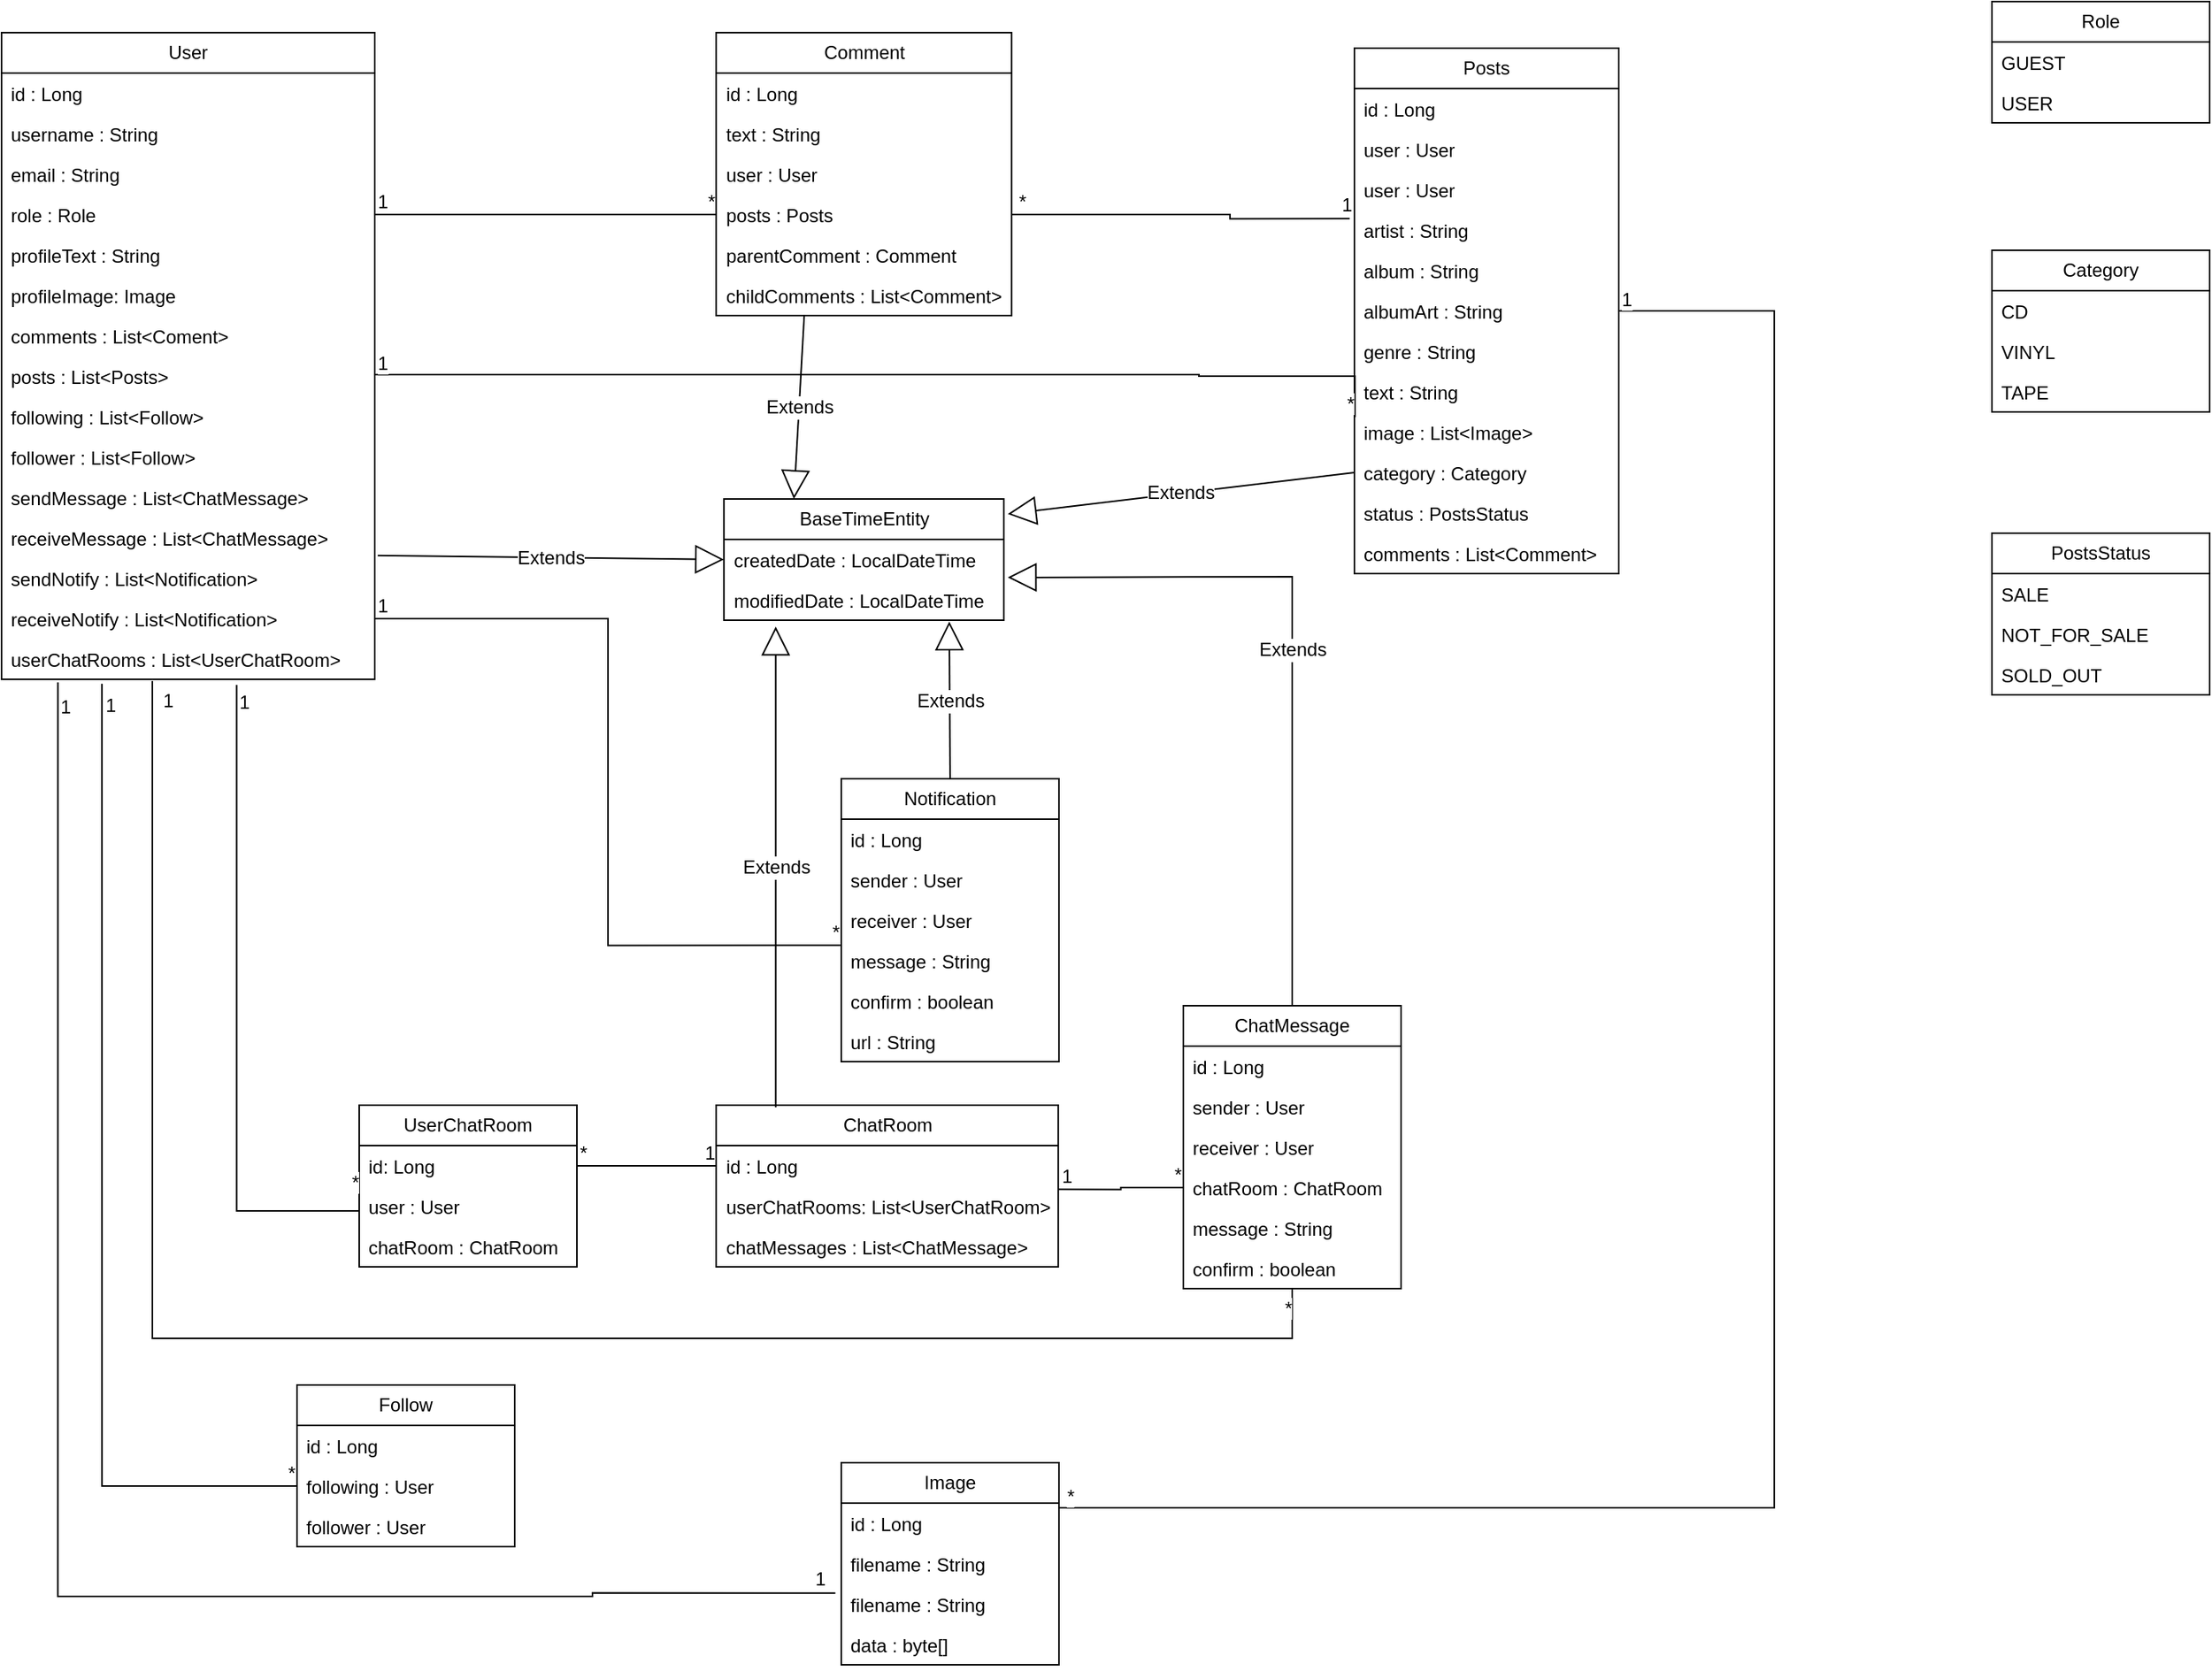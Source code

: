 <mxfile version="21.6.8" type="device">
  <diagram id="C5RBs43oDa-KdzZeNtuy" name="Page-1">
    <mxGraphModel dx="1028" dy="962" grid="1" gridSize="10" guides="1" tooltips="1" connect="1" arrows="1" fold="1" page="1" pageScale="1" pageWidth="1654" pageHeight="1169" math="0" shadow="0">
      <root>
        <mxCell id="WIyWlLk6GJQsqaUBKTNV-0" />
        <mxCell id="WIyWlLk6GJQsqaUBKTNV-1" parent="WIyWlLk6GJQsqaUBKTNV-0" />
        <mxCell id="6p2Yerpg0JRQV6hs91Fs-0" value="User" style="swimlane;fontStyle=0;childLayout=stackLayout;horizontal=1;startSize=26;fillColor=none;horizontalStack=0;resizeParent=1;resizeParentMax=0;resizeLast=0;collapsible=1;marginBottom=0;whiteSpace=wrap;html=1;" parent="WIyWlLk6GJQsqaUBKTNV-1" vertex="1">
          <mxGeometry x="40" y="80" width="240" height="416" as="geometry" />
        </mxCell>
        <mxCell id="3k2PyrwAhf3HKfeTnDA5-0" value="id : Long" style="text;strokeColor=none;fillColor=none;align=left;verticalAlign=top;spacingLeft=4;spacingRight=4;overflow=hidden;rotatable=0;points=[[0,0.5],[1,0.5]];portConstraint=eastwest;whiteSpace=wrap;html=1;" parent="6p2Yerpg0JRQV6hs91Fs-0" vertex="1">
          <mxGeometry y="26" width="240" height="26" as="geometry" />
        </mxCell>
        <mxCell id="6p2Yerpg0JRQV6hs91Fs-1" value="username : String" style="text;strokeColor=none;fillColor=none;align=left;verticalAlign=top;spacingLeft=4;spacingRight=4;overflow=hidden;rotatable=0;points=[[0,0.5],[1,0.5]];portConstraint=eastwest;whiteSpace=wrap;html=1;" parent="6p2Yerpg0JRQV6hs91Fs-0" vertex="1">
          <mxGeometry y="52" width="240" height="26" as="geometry" />
        </mxCell>
        <mxCell id="6p2Yerpg0JRQV6hs91Fs-2" value="email&amp;nbsp;: String" style="text;strokeColor=none;fillColor=none;align=left;verticalAlign=top;spacingLeft=4;spacingRight=4;overflow=hidden;rotatable=0;points=[[0,0.5],[1,0.5]];portConstraint=eastwest;whiteSpace=wrap;html=1;" parent="6p2Yerpg0JRQV6hs91Fs-0" vertex="1">
          <mxGeometry y="78" width="240" height="26" as="geometry" />
        </mxCell>
        <mxCell id="6p2Yerpg0JRQV6hs91Fs-4" value="role : Role" style="text;strokeColor=none;fillColor=none;align=left;verticalAlign=top;spacingLeft=4;spacingRight=4;overflow=hidden;rotatable=0;points=[[0,0.5],[1,0.5]];portConstraint=eastwest;whiteSpace=wrap;html=1;" parent="6p2Yerpg0JRQV6hs91Fs-0" vertex="1">
          <mxGeometry y="104" width="240" height="26" as="geometry" />
        </mxCell>
        <mxCell id="s0O549kqh6dgZax2egx6-13" value="profileText : String" style="text;strokeColor=none;fillColor=none;align=left;verticalAlign=top;spacingLeft=4;spacingRight=4;overflow=hidden;rotatable=0;points=[[0,0.5],[1,0.5]];portConstraint=eastwest;whiteSpace=wrap;html=1;" parent="6p2Yerpg0JRQV6hs91Fs-0" vertex="1">
          <mxGeometry y="130" width="240" height="26" as="geometry" />
        </mxCell>
        <mxCell id="s0O549kqh6dgZax2egx6-14" value="profileImage: Image" style="text;strokeColor=none;fillColor=none;align=left;verticalAlign=top;spacingLeft=4;spacingRight=4;overflow=hidden;rotatable=0;points=[[0,0.5],[1,0.5]];portConstraint=eastwest;whiteSpace=wrap;html=1;" parent="6p2Yerpg0JRQV6hs91Fs-0" vertex="1">
          <mxGeometry y="156" width="240" height="26" as="geometry" />
        </mxCell>
        <mxCell id="U2Uf_lLt7XEdubm4YGRr-0" value="comments : List&amp;lt;Coment&amp;gt;" style="text;strokeColor=none;fillColor=none;align=left;verticalAlign=top;spacingLeft=4;spacingRight=4;overflow=hidden;rotatable=0;points=[[0,0.5],[1,0.5]];portConstraint=eastwest;whiteSpace=wrap;html=1;" parent="6p2Yerpg0JRQV6hs91Fs-0" vertex="1">
          <mxGeometry y="182" width="240" height="26" as="geometry" />
        </mxCell>
        <mxCell id="s0O549kqh6dgZax2egx6-15" value="posts : List&amp;lt;Posts&amp;gt;" style="text;strokeColor=none;fillColor=none;align=left;verticalAlign=top;spacingLeft=4;spacingRight=4;overflow=hidden;rotatable=0;points=[[0,0.5],[1,0.5]];portConstraint=eastwest;whiteSpace=wrap;html=1;" parent="6p2Yerpg0JRQV6hs91Fs-0" vertex="1">
          <mxGeometry y="208" width="240" height="26" as="geometry" />
        </mxCell>
        <mxCell id="U2Uf_lLt7XEdubm4YGRr-1" value="following : List&amp;lt;Follow&amp;gt;" style="text;strokeColor=none;fillColor=none;align=left;verticalAlign=top;spacingLeft=4;spacingRight=4;overflow=hidden;rotatable=0;points=[[0,0.5],[1,0.5]];portConstraint=eastwest;whiteSpace=wrap;html=1;" parent="6p2Yerpg0JRQV6hs91Fs-0" vertex="1">
          <mxGeometry y="234" width="240" height="26" as="geometry" />
        </mxCell>
        <mxCell id="U2Uf_lLt7XEdubm4YGRr-2" value="follower : List&amp;lt;Follow&amp;gt;" style="text;strokeColor=none;fillColor=none;align=left;verticalAlign=top;spacingLeft=4;spacingRight=4;overflow=hidden;rotatable=0;points=[[0,0.5],[1,0.5]];portConstraint=eastwest;whiteSpace=wrap;html=1;" parent="6p2Yerpg0JRQV6hs91Fs-0" vertex="1">
          <mxGeometry y="260" width="240" height="26" as="geometry" />
        </mxCell>
        <mxCell id="s0O549kqh6dgZax2egx6-16" value="sendMessage : List&amp;lt;ChatMessage&amp;gt;" style="text;strokeColor=none;fillColor=none;align=left;verticalAlign=top;spacingLeft=4;spacingRight=4;overflow=hidden;rotatable=0;points=[[0,0.5],[1,0.5]];portConstraint=eastwest;whiteSpace=wrap;html=1;" parent="6p2Yerpg0JRQV6hs91Fs-0" vertex="1">
          <mxGeometry y="286" width="240" height="26" as="geometry" />
        </mxCell>
        <mxCell id="s0O549kqh6dgZax2egx6-18" value="receiveMessage : List&amp;lt;ChatMessage&amp;gt;" style="text;strokeColor=none;fillColor=none;align=left;verticalAlign=top;spacingLeft=4;spacingRight=4;overflow=hidden;rotatable=0;points=[[0,0.5],[1,0.5]];portConstraint=eastwest;whiteSpace=wrap;html=1;" parent="6p2Yerpg0JRQV6hs91Fs-0" vertex="1">
          <mxGeometry y="312" width="240" height="26" as="geometry" />
        </mxCell>
        <mxCell id="s0O549kqh6dgZax2egx6-19" value="sendNotify : List&amp;lt;Notification&amp;gt;" style="text;strokeColor=none;fillColor=none;align=left;verticalAlign=top;spacingLeft=4;spacingRight=4;overflow=hidden;rotatable=0;points=[[0,0.5],[1,0.5]];portConstraint=eastwest;whiteSpace=wrap;html=1;" parent="6p2Yerpg0JRQV6hs91Fs-0" vertex="1">
          <mxGeometry y="338" width="240" height="26" as="geometry" />
        </mxCell>
        <mxCell id="s0O549kqh6dgZax2egx6-20" value="receiveNotify : List&amp;lt;Notification&amp;gt;" style="text;strokeColor=none;fillColor=none;align=left;verticalAlign=top;spacingLeft=4;spacingRight=4;overflow=hidden;rotatable=0;points=[[0,0.5],[1,0.5]];portConstraint=eastwest;whiteSpace=wrap;html=1;" parent="6p2Yerpg0JRQV6hs91Fs-0" vertex="1">
          <mxGeometry y="364" width="240" height="26" as="geometry" />
        </mxCell>
        <mxCell id="3k2PyrwAhf3HKfeTnDA5-9" value="userChatRooms : List&amp;lt;UserChatRoom&amp;gt;" style="text;strokeColor=none;fillColor=none;align=left;verticalAlign=top;spacingLeft=4;spacingRight=4;overflow=hidden;rotatable=0;points=[[0,0.5],[1,0.5]];portConstraint=eastwest;whiteSpace=wrap;html=1;" parent="6p2Yerpg0JRQV6hs91Fs-0" vertex="1">
          <mxGeometry y="390" width="240" height="26" as="geometry" />
        </mxCell>
        <mxCell id="3k2PyrwAhf3HKfeTnDA5-1" value="Category" style="swimlane;fontStyle=0;childLayout=stackLayout;horizontal=1;startSize=26;fillColor=none;horizontalStack=0;resizeParent=1;resizeParentMax=0;resizeLast=0;collapsible=1;marginBottom=0;whiteSpace=wrap;html=1;" parent="WIyWlLk6GJQsqaUBKTNV-1" vertex="1">
          <mxGeometry x="1320" y="220" width="140" height="104" as="geometry" />
        </mxCell>
        <mxCell id="3k2PyrwAhf3HKfeTnDA5-2" value="CD" style="text;strokeColor=none;fillColor=none;align=left;verticalAlign=top;spacingLeft=4;spacingRight=4;overflow=hidden;rotatable=0;points=[[0,0.5],[1,0.5]];portConstraint=eastwest;whiteSpace=wrap;html=1;" parent="3k2PyrwAhf3HKfeTnDA5-1" vertex="1">
          <mxGeometry y="26" width="140" height="26" as="geometry" />
        </mxCell>
        <mxCell id="3k2PyrwAhf3HKfeTnDA5-10" value="VINYL" style="text;strokeColor=none;fillColor=none;align=left;verticalAlign=top;spacingLeft=4;spacingRight=4;overflow=hidden;rotatable=0;points=[[0,0.5],[1,0.5]];portConstraint=eastwest;whiteSpace=wrap;html=1;" parent="3k2PyrwAhf3HKfeTnDA5-1" vertex="1">
          <mxGeometry y="52" width="140" height="26" as="geometry" />
        </mxCell>
        <mxCell id="3k2PyrwAhf3HKfeTnDA5-3" value="TAPE" style="text;strokeColor=none;fillColor=none;align=left;verticalAlign=top;spacingLeft=4;spacingRight=4;overflow=hidden;rotatable=0;points=[[0,0.5],[1,0.5]];portConstraint=eastwest;whiteSpace=wrap;html=1;" parent="3k2PyrwAhf3HKfeTnDA5-1" vertex="1">
          <mxGeometry y="78" width="140" height="26" as="geometry" />
        </mxCell>
        <mxCell id="3k2PyrwAhf3HKfeTnDA5-5" value="Posts" style="swimlane;fontStyle=0;childLayout=stackLayout;horizontal=1;startSize=26;fillColor=none;horizontalStack=0;resizeParent=1;resizeParentMax=0;resizeLast=0;collapsible=1;marginBottom=0;whiteSpace=wrap;html=1;" parent="WIyWlLk6GJQsqaUBKTNV-1" vertex="1">
          <mxGeometry x="910" y="90" width="170" height="338" as="geometry" />
        </mxCell>
        <mxCell id="3k2PyrwAhf3HKfeTnDA5-6" value="id : Long" style="text;strokeColor=none;fillColor=none;align=left;verticalAlign=top;spacingLeft=4;spacingRight=4;overflow=hidden;rotatable=0;points=[[0,0.5],[1,0.5]];portConstraint=eastwest;whiteSpace=wrap;html=1;" parent="3k2PyrwAhf3HKfeTnDA5-5" vertex="1">
          <mxGeometry y="26" width="170" height="26" as="geometry" />
        </mxCell>
        <mxCell id="nMYKwPmI7Mnj4uuwd-Jn-74" value="user : User" style="text;strokeColor=none;fillColor=none;align=left;verticalAlign=top;spacingLeft=4;spacingRight=4;overflow=hidden;rotatable=0;points=[[0,0.5],[1,0.5]];portConstraint=eastwest;whiteSpace=wrap;html=1;" vertex="1" parent="3k2PyrwAhf3HKfeTnDA5-5">
          <mxGeometry y="52" width="170" height="26" as="geometry" />
        </mxCell>
        <mxCell id="U2Uf_lLt7XEdubm4YGRr-7" value="user : User" style="text;strokeColor=none;fillColor=none;align=left;verticalAlign=top;spacingLeft=4;spacingRight=4;overflow=hidden;rotatable=0;points=[[0,0.5],[1,0.5]];portConstraint=eastwest;whiteSpace=wrap;html=1;" parent="3k2PyrwAhf3HKfeTnDA5-5" vertex="1">
          <mxGeometry y="78" width="170" height="26" as="geometry" />
        </mxCell>
        <mxCell id="s0O549kqh6dgZax2egx6-25" value="artist : String" style="text;strokeColor=none;fillColor=none;align=left;verticalAlign=top;spacingLeft=4;spacingRight=4;overflow=hidden;rotatable=0;points=[[0,0.5],[1,0.5]];portConstraint=eastwest;whiteSpace=wrap;html=1;" parent="3k2PyrwAhf3HKfeTnDA5-5" vertex="1">
          <mxGeometry y="104" width="170" height="26" as="geometry" />
        </mxCell>
        <mxCell id="s0O549kqh6dgZax2egx6-26" value="album : String" style="text;strokeColor=none;fillColor=none;align=left;verticalAlign=top;spacingLeft=4;spacingRight=4;overflow=hidden;rotatable=0;points=[[0,0.5],[1,0.5]];portConstraint=eastwest;whiteSpace=wrap;html=1;" parent="3k2PyrwAhf3HKfeTnDA5-5" vertex="1">
          <mxGeometry y="130" width="170" height="26" as="geometry" />
        </mxCell>
        <mxCell id="s0O549kqh6dgZax2egx6-27" value="albumArt : String" style="text;strokeColor=none;fillColor=none;align=left;verticalAlign=top;spacingLeft=4;spacingRight=4;overflow=hidden;rotatable=0;points=[[0,0.5],[1,0.5]];portConstraint=eastwest;whiteSpace=wrap;html=1;" parent="3k2PyrwAhf3HKfeTnDA5-5" vertex="1">
          <mxGeometry y="156" width="170" height="26" as="geometry" />
        </mxCell>
        <mxCell id="s0O549kqh6dgZax2egx6-28" value="genre : String" style="text;strokeColor=none;fillColor=none;align=left;verticalAlign=top;spacingLeft=4;spacingRight=4;overflow=hidden;rotatable=0;points=[[0,0.5],[1,0.5]];portConstraint=eastwest;whiteSpace=wrap;html=1;" parent="3k2PyrwAhf3HKfeTnDA5-5" vertex="1">
          <mxGeometry y="182" width="170" height="26" as="geometry" />
        </mxCell>
        <mxCell id="U2Uf_lLt7XEdubm4YGRr-5" value="text : String" style="text;strokeColor=none;fillColor=none;align=left;verticalAlign=top;spacingLeft=4;spacingRight=4;overflow=hidden;rotatable=0;points=[[0,0.5],[1,0.5]];portConstraint=eastwest;whiteSpace=wrap;html=1;" parent="3k2PyrwAhf3HKfeTnDA5-5" vertex="1">
          <mxGeometry y="208" width="170" height="26" as="geometry" />
        </mxCell>
        <mxCell id="U2Uf_lLt7XEdubm4YGRr-6" value="image : List&amp;lt;Image&amp;gt;" style="text;strokeColor=none;fillColor=none;align=left;verticalAlign=top;spacingLeft=4;spacingRight=4;overflow=hidden;rotatable=0;points=[[0,0.5],[1,0.5]];portConstraint=eastwest;whiteSpace=wrap;html=1;" parent="3k2PyrwAhf3HKfeTnDA5-5" vertex="1">
          <mxGeometry y="234" width="170" height="26" as="geometry" />
        </mxCell>
        <mxCell id="U2Uf_lLt7XEdubm4YGRr-8" value="category : Category" style="text;strokeColor=none;fillColor=none;align=left;verticalAlign=top;spacingLeft=4;spacingRight=4;overflow=hidden;rotatable=0;points=[[0,0.5],[1,0.5]];portConstraint=eastwest;whiteSpace=wrap;html=1;" parent="3k2PyrwAhf3HKfeTnDA5-5" vertex="1">
          <mxGeometry y="260" width="170" height="26" as="geometry" />
        </mxCell>
        <mxCell id="s0O549kqh6dgZax2egx6-29" value="status : PostsStatus" style="text;strokeColor=none;fillColor=none;align=left;verticalAlign=top;spacingLeft=4;spacingRight=4;overflow=hidden;rotatable=0;points=[[0,0.5],[1,0.5]];portConstraint=eastwest;whiteSpace=wrap;html=1;" parent="3k2PyrwAhf3HKfeTnDA5-5" vertex="1">
          <mxGeometry y="286" width="170" height="26" as="geometry" />
        </mxCell>
        <mxCell id="U2Uf_lLt7XEdubm4YGRr-9" value="comments : List&amp;lt;Comment&amp;gt;" style="text;strokeColor=none;fillColor=none;align=left;verticalAlign=top;spacingLeft=4;spacingRight=4;overflow=hidden;rotatable=0;points=[[0,0.5],[1,0.5]];portConstraint=eastwest;whiteSpace=wrap;html=1;" parent="3k2PyrwAhf3HKfeTnDA5-5" vertex="1">
          <mxGeometry y="312" width="170" height="26" as="geometry" />
        </mxCell>
        <mxCell id="U2Uf_lLt7XEdubm4YGRr-10" value="Comment" style="swimlane;fontStyle=0;childLayout=stackLayout;horizontal=1;startSize=26;fillColor=none;horizontalStack=0;resizeParent=1;resizeParentMax=0;resizeLast=0;collapsible=1;marginBottom=0;whiteSpace=wrap;html=1;" parent="WIyWlLk6GJQsqaUBKTNV-1" vertex="1">
          <mxGeometry x="499.56" y="80" width="190" height="182" as="geometry" />
        </mxCell>
        <mxCell id="U2Uf_lLt7XEdubm4YGRr-11" value="id : Long" style="text;strokeColor=none;fillColor=none;align=left;verticalAlign=top;spacingLeft=4;spacingRight=4;overflow=hidden;rotatable=0;points=[[0,0.5],[1,0.5]];portConstraint=eastwest;whiteSpace=wrap;html=1;" parent="U2Uf_lLt7XEdubm4YGRr-10" vertex="1">
          <mxGeometry y="26" width="190" height="26" as="geometry" />
        </mxCell>
        <mxCell id="U2Uf_lLt7XEdubm4YGRr-12" value="text : String" style="text;strokeColor=none;fillColor=none;align=left;verticalAlign=top;spacingLeft=4;spacingRight=4;overflow=hidden;rotatable=0;points=[[0,0.5],[1,0.5]];portConstraint=eastwest;whiteSpace=wrap;html=1;" parent="U2Uf_lLt7XEdubm4YGRr-10" vertex="1">
          <mxGeometry y="52" width="190" height="26" as="geometry" />
        </mxCell>
        <mxCell id="U2Uf_lLt7XEdubm4YGRr-13" value="user : User" style="text;strokeColor=none;fillColor=none;align=left;verticalAlign=top;spacingLeft=4;spacingRight=4;overflow=hidden;rotatable=0;points=[[0,0.5],[1,0.5]];portConstraint=eastwest;whiteSpace=wrap;html=1;" parent="U2Uf_lLt7XEdubm4YGRr-10" vertex="1">
          <mxGeometry y="78" width="190" height="26" as="geometry" />
        </mxCell>
        <mxCell id="U2Uf_lLt7XEdubm4YGRr-14" value="posts : Posts" style="text;strokeColor=none;fillColor=none;align=left;verticalAlign=top;spacingLeft=4;spacingRight=4;overflow=hidden;rotatable=0;points=[[0,0.5],[1,0.5]];portConstraint=eastwest;whiteSpace=wrap;html=1;" parent="U2Uf_lLt7XEdubm4YGRr-10" vertex="1">
          <mxGeometry y="104" width="190" height="26" as="geometry" />
        </mxCell>
        <mxCell id="s0O549kqh6dgZax2egx6-34" value="parentComment : Comment" style="text;strokeColor=none;fillColor=none;align=left;verticalAlign=top;spacingLeft=4;spacingRight=4;overflow=hidden;rotatable=0;points=[[0,0.5],[1,0.5]];portConstraint=eastwest;whiteSpace=wrap;html=1;" parent="U2Uf_lLt7XEdubm4YGRr-10" vertex="1">
          <mxGeometry y="130" width="190" height="26" as="geometry" />
        </mxCell>
        <mxCell id="s0O549kqh6dgZax2egx6-35" value="childComments : List&amp;lt;Comment&amp;gt;" style="text;strokeColor=none;fillColor=none;align=left;verticalAlign=top;spacingLeft=4;spacingRight=4;overflow=hidden;rotatable=0;points=[[0,0.5],[1,0.5]];portConstraint=eastwest;whiteSpace=wrap;html=1;" parent="U2Uf_lLt7XEdubm4YGRr-10" vertex="1">
          <mxGeometry y="156" width="190" height="26" as="geometry" />
        </mxCell>
        <mxCell id="U2Uf_lLt7XEdubm4YGRr-15" value="Follow" style="swimlane;fontStyle=0;childLayout=stackLayout;horizontal=1;startSize=26;fillColor=none;horizontalStack=0;resizeParent=1;resizeParentMax=0;resizeLast=0;collapsible=1;marginBottom=0;whiteSpace=wrap;html=1;" parent="WIyWlLk6GJQsqaUBKTNV-1" vertex="1">
          <mxGeometry x="230" y="950" width="140" height="104" as="geometry" />
        </mxCell>
        <mxCell id="U2Uf_lLt7XEdubm4YGRr-16" value="id : Long" style="text;strokeColor=none;fillColor=none;align=left;verticalAlign=top;spacingLeft=4;spacingRight=4;overflow=hidden;rotatable=0;points=[[0,0.5],[1,0.5]];portConstraint=eastwest;whiteSpace=wrap;html=1;" parent="U2Uf_lLt7XEdubm4YGRr-15" vertex="1">
          <mxGeometry y="26" width="140" height="26" as="geometry" />
        </mxCell>
        <mxCell id="U2Uf_lLt7XEdubm4YGRr-17" value="following : User" style="text;strokeColor=none;fillColor=none;align=left;verticalAlign=top;spacingLeft=4;spacingRight=4;overflow=hidden;rotatable=0;points=[[0,0.5],[1,0.5]];portConstraint=eastwest;whiteSpace=wrap;html=1;" parent="U2Uf_lLt7XEdubm4YGRr-15" vertex="1">
          <mxGeometry y="52" width="140" height="26" as="geometry" />
        </mxCell>
        <mxCell id="U2Uf_lLt7XEdubm4YGRr-18" value="follower : User" style="text;strokeColor=none;fillColor=none;align=left;verticalAlign=top;spacingLeft=4;spacingRight=4;overflow=hidden;rotatable=0;points=[[0,0.5],[1,0.5]];portConstraint=eastwest;whiteSpace=wrap;html=1;" parent="U2Uf_lLt7XEdubm4YGRr-15" vertex="1">
          <mxGeometry y="78" width="140" height="26" as="geometry" />
        </mxCell>
        <mxCell id="U2Uf_lLt7XEdubm4YGRr-36" value="BaseTimeEntity" style="swimlane;fontStyle=0;childLayout=stackLayout;horizontal=1;startSize=26;fillColor=none;horizontalStack=0;resizeParent=1;resizeParentMax=0;resizeLast=0;collapsible=1;marginBottom=0;whiteSpace=wrap;html=1;" parent="WIyWlLk6GJQsqaUBKTNV-1" vertex="1">
          <mxGeometry x="504.56" y="380" width="180" height="78" as="geometry" />
        </mxCell>
        <mxCell id="U2Uf_lLt7XEdubm4YGRr-37" value="createdDate : LocalDateTime" style="text;strokeColor=none;fillColor=none;align=left;verticalAlign=top;spacingLeft=4;spacingRight=4;overflow=hidden;rotatable=0;points=[[0,0.5],[1,0.5]];portConstraint=eastwest;whiteSpace=wrap;html=1;" parent="U2Uf_lLt7XEdubm4YGRr-36" vertex="1">
          <mxGeometry y="26" width="180" height="26" as="geometry" />
        </mxCell>
        <mxCell id="U2Uf_lLt7XEdubm4YGRr-38" value="modifiedDate : LocalDateTime" style="text;strokeColor=none;fillColor=none;align=left;verticalAlign=top;spacingLeft=4;spacingRight=4;overflow=hidden;rotatable=0;points=[[0,0.5],[1,0.5]];portConstraint=eastwest;whiteSpace=wrap;html=1;" parent="U2Uf_lLt7XEdubm4YGRr-36" vertex="1">
          <mxGeometry y="52" width="180" height="26" as="geometry" />
        </mxCell>
        <mxCell id="s0O549kqh6dgZax2egx6-21" value="Role" style="swimlane;fontStyle=0;childLayout=stackLayout;horizontal=1;startSize=26;fillColor=none;horizontalStack=0;resizeParent=1;resizeParentMax=0;resizeLast=0;collapsible=1;marginBottom=0;whiteSpace=wrap;html=1;" parent="WIyWlLk6GJQsqaUBKTNV-1" vertex="1">
          <mxGeometry x="1320" y="60" width="140" height="78" as="geometry" />
        </mxCell>
        <mxCell id="s0O549kqh6dgZax2egx6-22" value="GUEST" style="text;strokeColor=none;fillColor=none;align=left;verticalAlign=top;spacingLeft=4;spacingRight=4;overflow=hidden;rotatable=0;points=[[0,0.5],[1,0.5]];portConstraint=eastwest;whiteSpace=wrap;html=1;" parent="s0O549kqh6dgZax2egx6-21" vertex="1">
          <mxGeometry y="26" width="140" height="26" as="geometry" />
        </mxCell>
        <mxCell id="s0O549kqh6dgZax2egx6-23" value="USER" style="text;strokeColor=none;fillColor=none;align=left;verticalAlign=top;spacingLeft=4;spacingRight=4;overflow=hidden;rotatable=0;points=[[0,0.5],[1,0.5]];portConstraint=eastwest;whiteSpace=wrap;html=1;" parent="s0O549kqh6dgZax2egx6-21" vertex="1">
          <mxGeometry y="52" width="140" height="26" as="geometry" />
        </mxCell>
        <mxCell id="s0O549kqh6dgZax2egx6-30" value="PostsStatus" style="swimlane;fontStyle=0;childLayout=stackLayout;horizontal=1;startSize=26;fillColor=none;horizontalStack=0;resizeParent=1;resizeParentMax=0;resizeLast=0;collapsible=1;marginBottom=0;whiteSpace=wrap;html=1;" parent="WIyWlLk6GJQsqaUBKTNV-1" vertex="1">
          <mxGeometry x="1320" y="402" width="140" height="104" as="geometry" />
        </mxCell>
        <mxCell id="s0O549kqh6dgZax2egx6-31" value="SALE" style="text;strokeColor=none;fillColor=none;align=left;verticalAlign=top;spacingLeft=4;spacingRight=4;overflow=hidden;rotatable=0;points=[[0,0.5],[1,0.5]];portConstraint=eastwest;whiteSpace=wrap;html=1;" parent="s0O549kqh6dgZax2egx6-30" vertex="1">
          <mxGeometry y="26" width="140" height="26" as="geometry" />
        </mxCell>
        <mxCell id="s0O549kqh6dgZax2egx6-32" value="NOT_FOR_SALE" style="text;strokeColor=none;fillColor=none;align=left;verticalAlign=top;spacingLeft=4;spacingRight=4;overflow=hidden;rotatable=0;points=[[0,0.5],[1,0.5]];portConstraint=eastwest;whiteSpace=wrap;html=1;" parent="s0O549kqh6dgZax2egx6-30" vertex="1">
          <mxGeometry y="52" width="140" height="26" as="geometry" />
        </mxCell>
        <mxCell id="s0O549kqh6dgZax2egx6-33" value="SOLD_OUT" style="text;strokeColor=none;fillColor=none;align=left;verticalAlign=top;spacingLeft=4;spacingRight=4;overflow=hidden;rotatable=0;points=[[0,0.5],[1,0.5]];portConstraint=eastwest;whiteSpace=wrap;html=1;" parent="s0O549kqh6dgZax2egx6-30" vertex="1">
          <mxGeometry y="78" width="140" height="26" as="geometry" />
        </mxCell>
        <mxCell id="nMYKwPmI7Mnj4uuwd-Jn-0" value="UserChatRoom" style="swimlane;fontStyle=0;childLayout=stackLayout;horizontal=1;startSize=26;fillColor=none;horizontalStack=0;resizeParent=1;resizeParentMax=0;resizeLast=0;collapsible=1;marginBottom=0;whiteSpace=wrap;html=1;fontFamily=Helvetica;fontSize=12;fontColor=default;" vertex="1" parent="WIyWlLk6GJQsqaUBKTNV-1">
          <mxGeometry x="270" y="770" width="140" height="104" as="geometry" />
        </mxCell>
        <mxCell id="nMYKwPmI7Mnj4uuwd-Jn-1" value="id: Long" style="text;strokeColor=none;fillColor=none;align=left;verticalAlign=top;spacingLeft=4;spacingRight=4;overflow=hidden;rotatable=0;points=[[0,0.5],[1,0.5]];portConstraint=eastwest;whiteSpace=wrap;html=1;fontSize=12;fontFamily=Helvetica;fontColor=default;" vertex="1" parent="nMYKwPmI7Mnj4uuwd-Jn-0">
          <mxGeometry y="26" width="140" height="26" as="geometry" />
        </mxCell>
        <mxCell id="nMYKwPmI7Mnj4uuwd-Jn-2" value="user : User" style="text;strokeColor=none;fillColor=none;align=left;verticalAlign=top;spacingLeft=4;spacingRight=4;overflow=hidden;rotatable=0;points=[[0,0.5],[1,0.5]];portConstraint=eastwest;whiteSpace=wrap;html=1;fontSize=12;fontFamily=Helvetica;fontColor=default;" vertex="1" parent="nMYKwPmI7Mnj4uuwd-Jn-0">
          <mxGeometry y="52" width="140" height="26" as="geometry" />
        </mxCell>
        <mxCell id="nMYKwPmI7Mnj4uuwd-Jn-3" value="chatRoom : ChatRoom" style="text;strokeColor=none;fillColor=none;align=left;verticalAlign=top;spacingLeft=4;spacingRight=4;overflow=hidden;rotatable=0;points=[[0,0.5],[1,0.5]];portConstraint=eastwest;whiteSpace=wrap;html=1;fontSize=12;fontFamily=Helvetica;fontColor=default;" vertex="1" parent="nMYKwPmI7Mnj4uuwd-Jn-0">
          <mxGeometry y="78" width="140" height="26" as="geometry" />
        </mxCell>
        <mxCell id="nMYKwPmI7Mnj4uuwd-Jn-4" value="ChatRoom" style="swimlane;fontStyle=0;childLayout=stackLayout;horizontal=1;startSize=26;fillColor=none;horizontalStack=0;resizeParent=1;resizeParentMax=0;resizeLast=0;collapsible=1;marginBottom=0;whiteSpace=wrap;html=1;fontFamily=Helvetica;fontSize=12;fontColor=default;" vertex="1" parent="WIyWlLk6GJQsqaUBKTNV-1">
          <mxGeometry x="499.56" y="770" width="220" height="104" as="geometry" />
        </mxCell>
        <mxCell id="nMYKwPmI7Mnj4uuwd-Jn-5" value="id : Long" style="text;strokeColor=none;fillColor=none;align=left;verticalAlign=top;spacingLeft=4;spacingRight=4;overflow=hidden;rotatable=0;points=[[0,0.5],[1,0.5]];portConstraint=eastwest;whiteSpace=wrap;html=1;fontSize=12;fontFamily=Helvetica;fontColor=default;" vertex="1" parent="nMYKwPmI7Mnj4uuwd-Jn-4">
          <mxGeometry y="26" width="220" height="26" as="geometry" />
        </mxCell>
        <mxCell id="nMYKwPmI7Mnj4uuwd-Jn-6" value="userChatRooms: List&amp;lt;UserChatRoom&amp;gt;" style="text;strokeColor=none;fillColor=none;align=left;verticalAlign=top;spacingLeft=4;spacingRight=4;overflow=hidden;rotatable=0;points=[[0,0.5],[1,0.5]];portConstraint=eastwest;whiteSpace=wrap;html=1;fontSize=12;fontFamily=Helvetica;fontColor=default;" vertex="1" parent="nMYKwPmI7Mnj4uuwd-Jn-4">
          <mxGeometry y="52" width="220" height="26" as="geometry" />
        </mxCell>
        <mxCell id="nMYKwPmI7Mnj4uuwd-Jn-7" value="chatMessages : List&amp;lt;ChatMessage&amp;gt;" style="text;strokeColor=none;fillColor=none;align=left;verticalAlign=top;spacingLeft=4;spacingRight=4;overflow=hidden;rotatable=0;points=[[0,0.5],[1,0.5]];portConstraint=eastwest;whiteSpace=wrap;html=1;fontSize=12;fontFamily=Helvetica;fontColor=default;" vertex="1" parent="nMYKwPmI7Mnj4uuwd-Jn-4">
          <mxGeometry y="78" width="220" height="26" as="geometry" />
        </mxCell>
        <mxCell id="nMYKwPmI7Mnj4uuwd-Jn-8" value="ChatMessage" style="swimlane;fontStyle=0;childLayout=stackLayout;horizontal=1;startSize=26;fillColor=none;horizontalStack=0;resizeParent=1;resizeParentMax=0;resizeLast=0;collapsible=1;marginBottom=0;whiteSpace=wrap;html=1;fontFamily=Helvetica;fontSize=12;fontColor=default;" vertex="1" parent="WIyWlLk6GJQsqaUBKTNV-1">
          <mxGeometry x="800" y="706" width="140" height="182" as="geometry" />
        </mxCell>
        <mxCell id="nMYKwPmI7Mnj4uuwd-Jn-9" value="id : Long" style="text;strokeColor=none;fillColor=none;align=left;verticalAlign=top;spacingLeft=4;spacingRight=4;overflow=hidden;rotatable=0;points=[[0,0.5],[1,0.5]];portConstraint=eastwest;whiteSpace=wrap;html=1;fontSize=12;fontFamily=Helvetica;fontColor=default;" vertex="1" parent="nMYKwPmI7Mnj4uuwd-Jn-8">
          <mxGeometry y="26" width="140" height="26" as="geometry" />
        </mxCell>
        <mxCell id="nMYKwPmI7Mnj4uuwd-Jn-10" value="sender : User" style="text;strokeColor=none;fillColor=none;align=left;verticalAlign=top;spacingLeft=4;spacingRight=4;overflow=hidden;rotatable=0;points=[[0,0.5],[1,0.5]];portConstraint=eastwest;whiteSpace=wrap;html=1;fontSize=12;fontFamily=Helvetica;fontColor=default;" vertex="1" parent="nMYKwPmI7Mnj4uuwd-Jn-8">
          <mxGeometry y="52" width="140" height="26" as="geometry" />
        </mxCell>
        <mxCell id="nMYKwPmI7Mnj4uuwd-Jn-11" value="receiver : User" style="text;strokeColor=none;fillColor=none;align=left;verticalAlign=top;spacingLeft=4;spacingRight=4;overflow=hidden;rotatable=0;points=[[0,0.5],[1,0.5]];portConstraint=eastwest;whiteSpace=wrap;html=1;fontSize=12;fontFamily=Helvetica;fontColor=default;" vertex="1" parent="nMYKwPmI7Mnj4uuwd-Jn-8">
          <mxGeometry y="78" width="140" height="26" as="geometry" />
        </mxCell>
        <mxCell id="nMYKwPmI7Mnj4uuwd-Jn-12" value="chatRoom : ChatRoom" style="text;strokeColor=none;fillColor=none;align=left;verticalAlign=top;spacingLeft=4;spacingRight=4;overflow=hidden;rotatable=0;points=[[0,0.5],[1,0.5]];portConstraint=eastwest;whiteSpace=wrap;html=1;fontSize=12;fontFamily=Helvetica;fontColor=default;" vertex="1" parent="nMYKwPmI7Mnj4uuwd-Jn-8">
          <mxGeometry y="104" width="140" height="26" as="geometry" />
        </mxCell>
        <mxCell id="nMYKwPmI7Mnj4uuwd-Jn-13" value="message : String" style="text;strokeColor=none;fillColor=none;align=left;verticalAlign=top;spacingLeft=4;spacingRight=4;overflow=hidden;rotatable=0;points=[[0,0.5],[1,0.5]];portConstraint=eastwest;whiteSpace=wrap;html=1;fontSize=12;fontFamily=Helvetica;fontColor=default;" vertex="1" parent="nMYKwPmI7Mnj4uuwd-Jn-8">
          <mxGeometry y="130" width="140" height="26" as="geometry" />
        </mxCell>
        <mxCell id="nMYKwPmI7Mnj4uuwd-Jn-14" value="confirm : boolean" style="text;strokeColor=none;fillColor=none;align=left;verticalAlign=top;spacingLeft=4;spacingRight=4;overflow=hidden;rotatable=0;points=[[0,0.5],[1,0.5]];portConstraint=eastwest;whiteSpace=wrap;html=1;fontSize=12;fontFamily=Helvetica;fontColor=default;" vertex="1" parent="nMYKwPmI7Mnj4uuwd-Jn-8">
          <mxGeometry y="156" width="140" height="26" as="geometry" />
        </mxCell>
        <mxCell id="nMYKwPmI7Mnj4uuwd-Jn-15" value="Image" style="swimlane;fontStyle=0;childLayout=stackLayout;horizontal=1;startSize=26;fillColor=none;horizontalStack=0;resizeParent=1;resizeParentMax=0;resizeLast=0;collapsible=1;marginBottom=0;whiteSpace=wrap;html=1;fontFamily=Helvetica;fontSize=12;fontColor=default;" vertex="1" parent="WIyWlLk6GJQsqaUBKTNV-1">
          <mxGeometry x="580" y="1000" width="140" height="130" as="geometry" />
        </mxCell>
        <mxCell id="nMYKwPmI7Mnj4uuwd-Jn-16" value="id : Long" style="text;strokeColor=none;fillColor=none;align=left;verticalAlign=top;spacingLeft=4;spacingRight=4;overflow=hidden;rotatable=0;points=[[0,0.5],[1,0.5]];portConstraint=eastwest;whiteSpace=wrap;html=1;fontSize=12;fontFamily=Helvetica;fontColor=default;" vertex="1" parent="nMYKwPmI7Mnj4uuwd-Jn-15">
          <mxGeometry y="26" width="140" height="26" as="geometry" />
        </mxCell>
        <mxCell id="nMYKwPmI7Mnj4uuwd-Jn-68" value="filename : String" style="text;strokeColor=none;fillColor=none;align=left;verticalAlign=top;spacingLeft=4;spacingRight=4;overflow=hidden;rotatable=0;points=[[0,0.5],[1,0.5]];portConstraint=eastwest;whiteSpace=wrap;html=1;fontSize=12;fontFamily=Helvetica;fontColor=default;" vertex="1" parent="nMYKwPmI7Mnj4uuwd-Jn-15">
          <mxGeometry y="52" width="140" height="26" as="geometry" />
        </mxCell>
        <mxCell id="nMYKwPmI7Mnj4uuwd-Jn-17" value="filename : String" style="text;strokeColor=none;fillColor=none;align=left;verticalAlign=top;spacingLeft=4;spacingRight=4;overflow=hidden;rotatable=0;points=[[0,0.5],[1,0.5]];portConstraint=eastwest;whiteSpace=wrap;html=1;fontSize=12;fontFamily=Helvetica;fontColor=default;" vertex="1" parent="nMYKwPmI7Mnj4uuwd-Jn-15">
          <mxGeometry y="78" width="140" height="26" as="geometry" />
        </mxCell>
        <mxCell id="nMYKwPmI7Mnj4uuwd-Jn-18" value="data : byte[]" style="text;strokeColor=none;fillColor=none;align=left;verticalAlign=top;spacingLeft=4;spacingRight=4;overflow=hidden;rotatable=0;points=[[0,0.5],[1,0.5]];portConstraint=eastwest;whiteSpace=wrap;html=1;fontSize=12;fontFamily=Helvetica;fontColor=default;" vertex="1" parent="nMYKwPmI7Mnj4uuwd-Jn-15">
          <mxGeometry y="104" width="140" height="26" as="geometry" />
        </mxCell>
        <mxCell id="nMYKwPmI7Mnj4uuwd-Jn-19" value="Notification" style="swimlane;fontStyle=0;childLayout=stackLayout;horizontal=1;startSize=26;fillColor=none;horizontalStack=0;resizeParent=1;resizeParentMax=0;resizeLast=0;collapsible=1;marginBottom=0;whiteSpace=wrap;html=1;fontFamily=Helvetica;fontSize=12;fontColor=default;" vertex="1" parent="WIyWlLk6GJQsqaUBKTNV-1">
          <mxGeometry x="580" y="560" width="140" height="182" as="geometry" />
        </mxCell>
        <mxCell id="nMYKwPmI7Mnj4uuwd-Jn-20" value="id : Long" style="text;strokeColor=none;fillColor=none;align=left;verticalAlign=top;spacingLeft=4;spacingRight=4;overflow=hidden;rotatable=0;points=[[0,0.5],[1,0.5]];portConstraint=eastwest;whiteSpace=wrap;html=1;fontSize=12;fontFamily=Helvetica;fontColor=default;" vertex="1" parent="nMYKwPmI7Mnj4uuwd-Jn-19">
          <mxGeometry y="26" width="140" height="26" as="geometry" />
        </mxCell>
        <mxCell id="nMYKwPmI7Mnj4uuwd-Jn-21" value="sender : User" style="text;strokeColor=none;fillColor=none;align=left;verticalAlign=top;spacingLeft=4;spacingRight=4;overflow=hidden;rotatable=0;points=[[0,0.5],[1,0.5]];portConstraint=eastwest;whiteSpace=wrap;html=1;fontSize=12;fontFamily=Helvetica;fontColor=default;" vertex="1" parent="nMYKwPmI7Mnj4uuwd-Jn-19">
          <mxGeometry y="52" width="140" height="26" as="geometry" />
        </mxCell>
        <mxCell id="nMYKwPmI7Mnj4uuwd-Jn-22" value="receiver : User" style="text;strokeColor=none;fillColor=none;align=left;verticalAlign=top;spacingLeft=4;spacingRight=4;overflow=hidden;rotatable=0;points=[[0,0.5],[1,0.5]];portConstraint=eastwest;whiteSpace=wrap;html=1;fontSize=12;fontFamily=Helvetica;fontColor=default;" vertex="1" parent="nMYKwPmI7Mnj4uuwd-Jn-19">
          <mxGeometry y="78" width="140" height="26" as="geometry" />
        </mxCell>
        <mxCell id="nMYKwPmI7Mnj4uuwd-Jn-23" value="message : String" style="text;strokeColor=none;fillColor=none;align=left;verticalAlign=top;spacingLeft=4;spacingRight=4;overflow=hidden;rotatable=0;points=[[0,0.5],[1,0.5]];portConstraint=eastwest;whiteSpace=wrap;html=1;fontSize=12;fontFamily=Helvetica;fontColor=default;" vertex="1" parent="nMYKwPmI7Mnj4uuwd-Jn-19">
          <mxGeometry y="104" width="140" height="26" as="geometry" />
        </mxCell>
        <mxCell id="nMYKwPmI7Mnj4uuwd-Jn-24" value="confirm : boolean" style="text;strokeColor=none;fillColor=none;align=left;verticalAlign=top;spacingLeft=4;spacingRight=4;overflow=hidden;rotatable=0;points=[[0,0.5],[1,0.5]];portConstraint=eastwest;whiteSpace=wrap;html=1;fontSize=12;fontFamily=Helvetica;fontColor=default;" vertex="1" parent="nMYKwPmI7Mnj4uuwd-Jn-19">
          <mxGeometry y="130" width="140" height="26" as="geometry" />
        </mxCell>
        <mxCell id="nMYKwPmI7Mnj4uuwd-Jn-25" value="url : String" style="text;strokeColor=none;fillColor=none;align=left;verticalAlign=top;spacingLeft=4;spacingRight=4;overflow=hidden;rotatable=0;points=[[0,0.5],[1,0.5]];portConstraint=eastwest;whiteSpace=wrap;html=1;fontSize=12;fontFamily=Helvetica;fontColor=default;" vertex="1" parent="nMYKwPmI7Mnj4uuwd-Jn-19">
          <mxGeometry y="156" width="140" height="26" as="geometry" />
        </mxCell>
        <mxCell id="nMYKwPmI7Mnj4uuwd-Jn-26" value="Extends" style="endArrow=block;endSize=16;endFill=0;html=1;rounded=0;fontFamily=Helvetica;fontSize=12;fontColor=default;exitX=1.008;exitY=-0.064;exitDx=0;exitDy=0;entryX=0;entryY=0.5;entryDx=0;entryDy=0;exitPerimeter=0;" edge="1" parent="WIyWlLk6GJQsqaUBKTNV-1" source="s0O549kqh6dgZax2egx6-19" target="U2Uf_lLt7XEdubm4YGRr-37">
          <mxGeometry width="160" relative="1" as="geometry">
            <mxPoint x="450" y="579" as="sourcePoint" />
            <mxPoint x="610" y="579" as="targetPoint" />
          </mxGeometry>
        </mxCell>
        <mxCell id="nMYKwPmI7Mnj4uuwd-Jn-27" value="Extends" style="endArrow=block;endSize=16;endFill=0;html=1;rounded=0;fontFamily=Helvetica;fontSize=12;fontColor=default;exitX=0;exitY=0.5;exitDx=0;exitDy=0;entryX=1.014;entryY=0.124;entryDx=0;entryDy=0;entryPerimeter=0;" edge="1" parent="WIyWlLk6GJQsqaUBKTNV-1" source="U2Uf_lLt7XEdubm4YGRr-8" target="U2Uf_lLt7XEdubm4YGRr-36">
          <mxGeometry width="160" relative="1" as="geometry">
            <mxPoint x="720" y="270" as="sourcePoint" />
            <mxPoint x="780" y="160" as="targetPoint" />
          </mxGeometry>
        </mxCell>
        <mxCell id="nMYKwPmI7Mnj4uuwd-Jn-28" value="Extends" style="endArrow=block;endSize=16;endFill=0;html=1;rounded=0;fontFamily=Helvetica;fontSize=12;fontColor=default;exitX=0.298;exitY=1.006;exitDx=0;exitDy=0;entryX=0.25;entryY=0;entryDx=0;entryDy=0;exitPerimeter=0;" edge="1" parent="WIyWlLk6GJQsqaUBKTNV-1" source="s0O549kqh6dgZax2egx6-35" target="U2Uf_lLt7XEdubm4YGRr-36">
          <mxGeometry width="160" relative="1" as="geometry">
            <mxPoint x="850" y="310" as="sourcePoint" />
            <mxPoint x="1010" y="310" as="targetPoint" />
          </mxGeometry>
        </mxCell>
        <mxCell id="nMYKwPmI7Mnj4uuwd-Jn-29" value="Extends" style="endArrow=block;endSize=16;endFill=0;html=1;rounded=0;fontFamily=Helvetica;fontSize=12;fontColor=default;exitX=0.174;exitY=0.013;exitDx=0;exitDy=0;entryX=0.185;entryY=1.16;entryDx=0;entryDy=0;entryPerimeter=0;exitPerimeter=0;" edge="1" parent="WIyWlLk6GJQsqaUBKTNV-1" source="nMYKwPmI7Mnj4uuwd-Jn-4" target="U2Uf_lLt7XEdubm4YGRr-38">
          <mxGeometry width="160" relative="1" as="geometry">
            <mxPoint x="720" y="630" as="sourcePoint" />
            <mxPoint x="880" y="630" as="targetPoint" />
          </mxGeometry>
        </mxCell>
        <mxCell id="nMYKwPmI7Mnj4uuwd-Jn-30" value="Extends" style="endArrow=block;endSize=16;endFill=0;html=1;rounded=0;fontFamily=Helvetica;fontSize=12;fontColor=default;exitX=0.5;exitY=0;exitDx=0;exitDy=0;entryX=1.014;entryY=-0.058;entryDx=0;entryDy=0;entryPerimeter=0;" edge="1" parent="WIyWlLk6GJQsqaUBKTNV-1" source="nMYKwPmI7Mnj4uuwd-Jn-8" target="U2Uf_lLt7XEdubm4YGRr-38">
          <mxGeometry width="160" relative="1" as="geometry">
            <mxPoint x="890" y="330" as="sourcePoint" />
            <mxPoint x="1050" y="330" as="targetPoint" />
            <Array as="points">
              <mxPoint x="870" y="430" />
            </Array>
          </mxGeometry>
        </mxCell>
        <mxCell id="nMYKwPmI7Mnj4uuwd-Jn-31" value="Extends" style="endArrow=block;endSize=16;endFill=0;html=1;rounded=0;fontFamily=Helvetica;fontSize=12;fontColor=default;exitX=0.5;exitY=0;exitDx=0;exitDy=0;entryX=0.805;entryY=1.032;entryDx=0;entryDy=0;entryPerimeter=0;" edge="1" parent="WIyWlLk6GJQsqaUBKTNV-1" source="nMYKwPmI7Mnj4uuwd-Jn-19" target="U2Uf_lLt7XEdubm4YGRr-38">
          <mxGeometry width="160" relative="1" as="geometry">
            <mxPoint x="310" y="810" as="sourcePoint" />
            <mxPoint x="470" y="810" as="targetPoint" />
          </mxGeometry>
        </mxCell>
        <mxCell id="nMYKwPmI7Mnj4uuwd-Jn-32" value="" style="endArrow=none;html=1;edgeStyle=orthogonalEdgeStyle;rounded=0;fontFamily=Helvetica;fontSize=12;fontColor=default;exitX=1;exitY=0.5;exitDx=0;exitDy=0;entryX=0.002;entryY=0.128;entryDx=0;entryDy=0;entryPerimeter=0;" edge="1" parent="WIyWlLk6GJQsqaUBKTNV-1" source="s0O549kqh6dgZax2egx6-15" target="U2Uf_lLt7XEdubm4YGRr-6">
          <mxGeometry relative="1" as="geometry">
            <mxPoint x="320" y="612" as="sourcePoint" />
            <mxPoint x="890" y="300" as="targetPoint" />
            <Array as="points">
              <mxPoint x="810" y="300" />
              <mxPoint x="810" y="301" />
            </Array>
          </mxGeometry>
        </mxCell>
        <mxCell id="nMYKwPmI7Mnj4uuwd-Jn-33" value="1" style="edgeLabel;resizable=0;html=1;align=left;verticalAlign=bottom;fontFamily=Helvetica;fontSize=12;fontColor=default;fillColor=none;gradientColor=none;" connectable="0" vertex="1" parent="nMYKwPmI7Mnj4uuwd-Jn-32">
          <mxGeometry x="-1" relative="1" as="geometry" />
        </mxCell>
        <mxCell id="nMYKwPmI7Mnj4uuwd-Jn-34" value="*" style="edgeLabel;resizable=0;html=1;align=right;verticalAlign=bottom;fontFamily=Helvetica;fontSize=12;fontColor=default;fillColor=none;gradientColor=none;" connectable="0" vertex="1" parent="nMYKwPmI7Mnj4uuwd-Jn-32">
          <mxGeometry x="1" relative="1" as="geometry" />
        </mxCell>
        <mxCell id="nMYKwPmI7Mnj4uuwd-Jn-35" value="" style="endArrow=none;html=1;edgeStyle=orthogonalEdgeStyle;rounded=0;fontFamily=Helvetica;fontSize=12;fontColor=default;entryX=0;entryY=0.5;entryDx=0;entryDy=0;exitX=1;exitY=0.5;exitDx=0;exitDy=0;" edge="1" parent="WIyWlLk6GJQsqaUBKTNV-1" source="6p2Yerpg0JRQV6hs91Fs-4" target="U2Uf_lLt7XEdubm4YGRr-14">
          <mxGeometry relative="1" as="geometry">
            <mxPoint x="300" y="407" as="sourcePoint" />
            <mxPoint x="520" y="660" as="targetPoint" />
          </mxGeometry>
        </mxCell>
        <mxCell id="nMYKwPmI7Mnj4uuwd-Jn-36" value="1" style="edgeLabel;resizable=0;html=1;align=left;verticalAlign=bottom;fontFamily=Helvetica;fontSize=12;fontColor=default;fillColor=none;gradientColor=none;" connectable="0" vertex="1" parent="nMYKwPmI7Mnj4uuwd-Jn-35">
          <mxGeometry x="-1" relative="1" as="geometry" />
        </mxCell>
        <mxCell id="nMYKwPmI7Mnj4uuwd-Jn-37" value="*" style="edgeLabel;resizable=0;html=1;align=right;verticalAlign=bottom;fontFamily=Helvetica;fontSize=12;fontColor=default;fillColor=none;gradientColor=none;" connectable="0" vertex="1" parent="nMYKwPmI7Mnj4uuwd-Jn-35">
          <mxGeometry x="1" relative="1" as="geometry" />
        </mxCell>
        <mxCell id="nMYKwPmI7Mnj4uuwd-Jn-38" value="" style="endArrow=none;html=1;edgeStyle=orthogonalEdgeStyle;rounded=0;fontFamily=Helvetica;fontSize=12;fontColor=default;exitX=0.269;exitY=1.109;exitDx=0;exitDy=0;exitPerimeter=0;entryX=0;entryY=0.5;entryDx=0;entryDy=0;" edge="1" parent="WIyWlLk6GJQsqaUBKTNV-1" source="3k2PyrwAhf3HKfeTnDA5-9" target="U2Uf_lLt7XEdubm4YGRr-17">
          <mxGeometry relative="1" as="geometry">
            <mxPoint x="210" y="800" as="sourcePoint" />
            <mxPoint x="370" y="800" as="targetPoint" />
            <Array as="points">
              <mxPoint x="105" y="1015" />
            </Array>
          </mxGeometry>
        </mxCell>
        <mxCell id="nMYKwPmI7Mnj4uuwd-Jn-39" value="1" style="edgeLabel;resizable=0;html=1;align=left;verticalAlign=bottom;fontFamily=Helvetica;fontSize=12;fontColor=default;fillColor=none;gradientColor=none;" connectable="0" vertex="1" parent="nMYKwPmI7Mnj4uuwd-Jn-38">
          <mxGeometry x="-1" relative="1" as="geometry">
            <mxPoint y="23" as="offset" />
          </mxGeometry>
        </mxCell>
        <mxCell id="nMYKwPmI7Mnj4uuwd-Jn-40" value="*" style="edgeLabel;resizable=0;html=1;align=right;verticalAlign=bottom;fontFamily=Helvetica;fontSize=12;fontColor=default;fillColor=none;gradientColor=none;" connectable="0" vertex="1" parent="nMYKwPmI7Mnj4uuwd-Jn-38">
          <mxGeometry x="1" relative="1" as="geometry" />
        </mxCell>
        <mxCell id="nMYKwPmI7Mnj4uuwd-Jn-41" value="" style="endArrow=none;html=1;edgeStyle=orthogonalEdgeStyle;rounded=0;fontFamily=Helvetica;fontSize=12;fontColor=default;exitX=1;exitY=0.5;exitDx=0;exitDy=0;entryX=-0.004;entryY=0.122;entryDx=0;entryDy=0;entryPerimeter=0;" edge="1" parent="WIyWlLk6GJQsqaUBKTNV-1" source="s0O549kqh6dgZax2egx6-20" target="nMYKwPmI7Mnj4uuwd-Jn-23">
          <mxGeometry relative="1" as="geometry">
            <mxPoint x="250" y="750" as="sourcePoint" />
            <mxPoint x="410" y="750" as="targetPoint" />
          </mxGeometry>
        </mxCell>
        <mxCell id="nMYKwPmI7Mnj4uuwd-Jn-42" value="1" style="edgeLabel;resizable=0;html=1;align=left;verticalAlign=bottom;fontFamily=Helvetica;fontSize=12;fontColor=default;fillColor=none;gradientColor=none;" connectable="0" vertex="1" parent="nMYKwPmI7Mnj4uuwd-Jn-41">
          <mxGeometry x="-1" relative="1" as="geometry" />
        </mxCell>
        <mxCell id="nMYKwPmI7Mnj4uuwd-Jn-43" value="*" style="edgeLabel;resizable=0;html=1;align=right;verticalAlign=bottom;fontFamily=Helvetica;fontSize=12;fontColor=default;fillColor=none;gradientColor=none;" connectable="0" vertex="1" parent="nMYKwPmI7Mnj4uuwd-Jn-41">
          <mxGeometry x="1" relative="1" as="geometry" />
        </mxCell>
        <mxCell id="nMYKwPmI7Mnj4uuwd-Jn-44" value="" style="endArrow=none;html=1;edgeStyle=orthogonalEdgeStyle;rounded=0;fontFamily=Helvetica;fontSize=12;fontColor=default;exitX=0.63;exitY=1.141;exitDx=0;exitDy=0;exitPerimeter=0;entryX=0;entryY=0.231;entryDx=0;entryDy=0;entryPerimeter=0;" edge="1" parent="WIyWlLk6GJQsqaUBKTNV-1" source="3k2PyrwAhf3HKfeTnDA5-9" target="nMYKwPmI7Mnj4uuwd-Jn-2">
          <mxGeometry relative="1" as="geometry">
            <mxPoint x="210" y="750" as="sourcePoint" />
            <mxPoint x="260" y="830" as="targetPoint" />
            <Array as="points">
              <mxPoint x="191" y="838" />
              <mxPoint x="270" y="838" />
            </Array>
          </mxGeometry>
        </mxCell>
        <mxCell id="nMYKwPmI7Mnj4uuwd-Jn-45" value="1" style="edgeLabel;resizable=0;html=1;align=left;verticalAlign=bottom;fontFamily=Helvetica;fontSize=12;fontColor=default;fillColor=none;gradientColor=none;" connectable="0" vertex="1" parent="nMYKwPmI7Mnj4uuwd-Jn-44">
          <mxGeometry x="-1" relative="1" as="geometry">
            <mxPoint y="20" as="offset" />
          </mxGeometry>
        </mxCell>
        <mxCell id="nMYKwPmI7Mnj4uuwd-Jn-46" value="*" style="edgeLabel;resizable=0;html=1;align=right;verticalAlign=bottom;fontFamily=Helvetica;fontSize=12;fontColor=default;fillColor=none;gradientColor=none;" connectable="0" vertex="1" parent="nMYKwPmI7Mnj4uuwd-Jn-44">
          <mxGeometry x="1" relative="1" as="geometry" />
        </mxCell>
        <mxCell id="nMYKwPmI7Mnj4uuwd-Jn-47" value="" style="endArrow=none;html=1;edgeStyle=orthogonalEdgeStyle;rounded=0;fontFamily=Helvetica;fontSize=12;fontColor=default;entryX=0.5;entryY=1;entryDx=0;entryDy=0;exitX=0.404;exitY=1.045;exitDx=0;exitDy=0;exitPerimeter=0;" edge="1" parent="WIyWlLk6GJQsqaUBKTNV-1" source="3k2PyrwAhf3HKfeTnDA5-9" target="nMYKwPmI7Mnj4uuwd-Jn-8">
          <mxGeometry relative="1" as="geometry">
            <mxPoint x="140" y="740" as="sourcePoint" />
            <mxPoint x="760" y="930" as="targetPoint" />
            <Array as="points">
              <mxPoint x="137" y="920" />
              <mxPoint x="870" y="920" />
            </Array>
          </mxGeometry>
        </mxCell>
        <mxCell id="nMYKwPmI7Mnj4uuwd-Jn-48" value="1" style="edgeLabel;resizable=0;html=1;align=left;verticalAlign=bottom;fontFamily=Helvetica;fontSize=12;fontColor=default;fillColor=none;gradientColor=none;" connectable="0" vertex="1" parent="nMYKwPmI7Mnj4uuwd-Jn-47">
          <mxGeometry x="-1" relative="1" as="geometry">
            <mxPoint x="5" y="21" as="offset" />
          </mxGeometry>
        </mxCell>
        <mxCell id="nMYKwPmI7Mnj4uuwd-Jn-49" value="*" style="edgeLabel;resizable=0;html=1;align=right;verticalAlign=bottom;fontFamily=Helvetica;fontSize=12;fontColor=default;fillColor=none;gradientColor=none;" connectable="0" vertex="1" parent="nMYKwPmI7Mnj4uuwd-Jn-47">
          <mxGeometry x="1" relative="1" as="geometry">
            <mxPoint y="22" as="offset" />
          </mxGeometry>
        </mxCell>
        <mxCell id="nMYKwPmI7Mnj4uuwd-Jn-50" value="" style="endArrow=none;html=1;edgeStyle=orthogonalEdgeStyle;rounded=0;fontFamily=Helvetica;fontSize=12;fontColor=default;exitX=0.151;exitY=1.077;exitDx=0;exitDy=0;exitPerimeter=0;entryX=-0.027;entryY=0.224;entryDx=0;entryDy=0;entryPerimeter=0;" edge="1" parent="WIyWlLk6GJQsqaUBKTNV-1" source="3k2PyrwAhf3HKfeTnDA5-9" target="nMYKwPmI7Mnj4uuwd-Jn-17">
          <mxGeometry relative="1" as="geometry">
            <mxPoint x="200" y="730" as="sourcePoint" />
            <mxPoint x="550" y="1091" as="targetPoint" />
            <Array as="points">
              <mxPoint x="76" y="1086" />
              <mxPoint x="420" y="1086" />
              <mxPoint x="420" y="1084" />
            </Array>
          </mxGeometry>
        </mxCell>
        <mxCell id="nMYKwPmI7Mnj4uuwd-Jn-51" value="1" style="edgeLabel;resizable=0;html=1;align=left;verticalAlign=bottom;fontFamily=Helvetica;fontSize=12;fontColor=default;fillColor=none;gradientColor=none;" connectable="0" vertex="1" parent="nMYKwPmI7Mnj4uuwd-Jn-50">
          <mxGeometry x="-1" relative="1" as="geometry">
            <mxPoint y="24" as="offset" />
          </mxGeometry>
        </mxCell>
        <mxCell id="nMYKwPmI7Mnj4uuwd-Jn-52" value="1" style="edgeLabel;resizable=0;html=1;align=right;verticalAlign=bottom;fontFamily=Helvetica;fontSize=12;fontColor=default;fillColor=none;gradientColor=none;" connectable="0" vertex="1" parent="nMYKwPmI7Mnj4uuwd-Jn-50">
          <mxGeometry x="1" relative="1" as="geometry">
            <mxPoint x="-6" as="offset" />
          </mxGeometry>
        </mxCell>
        <mxCell id="nMYKwPmI7Mnj4uuwd-Jn-53" value="" style="endArrow=none;html=1;edgeStyle=orthogonalEdgeStyle;rounded=0;fontFamily=Helvetica;fontSize=12;fontColor=default;exitX=1;exitY=0.5;exitDx=0;exitDy=0;entryX=1;entryY=0.5;entryDx=0;entryDy=0;" edge="1" parent="WIyWlLk6GJQsqaUBKTNV-1" source="s0O549kqh6dgZax2egx6-28" target="nMYKwPmI7Mnj4uuwd-Jn-16">
          <mxGeometry relative="1" as="geometry">
            <mxPoint x="160" y="890" as="sourcePoint" />
            <mxPoint x="320" y="890" as="targetPoint" />
            <Array as="points">
              <mxPoint x="1180" y="259" />
              <mxPoint x="1180" y="1029" />
              <mxPoint x="720" y="1029" />
            </Array>
          </mxGeometry>
        </mxCell>
        <mxCell id="nMYKwPmI7Mnj4uuwd-Jn-54" value="1" style="edgeLabel;resizable=0;html=1;align=left;verticalAlign=bottom;fontFamily=Helvetica;fontSize=12;fontColor=default;fillColor=none;gradientColor=none;" connectable="0" vertex="1" parent="nMYKwPmI7Mnj4uuwd-Jn-53">
          <mxGeometry x="-1" relative="1" as="geometry">
            <mxPoint y="-25" as="offset" />
          </mxGeometry>
        </mxCell>
        <mxCell id="nMYKwPmI7Mnj4uuwd-Jn-55" value="*" style="edgeLabel;resizable=0;html=1;align=right;verticalAlign=bottom;fontFamily=Helvetica;fontSize=12;fontColor=default;fillColor=none;gradientColor=none;" connectable="0" vertex="1" parent="nMYKwPmI7Mnj4uuwd-Jn-53">
          <mxGeometry x="1" relative="1" as="geometry">
            <mxPoint x="10" y="-9" as="offset" />
          </mxGeometry>
        </mxCell>
        <mxCell id="nMYKwPmI7Mnj4uuwd-Jn-56" value="" style="endArrow=none;html=1;edgeStyle=orthogonalEdgeStyle;rounded=0;fontFamily=Helvetica;fontSize=12;fontColor=default;entryX=1;entryY=0.5;entryDx=0;entryDy=0;exitX=-0.018;exitY=0.218;exitDx=0;exitDy=0;exitPerimeter=0;" edge="1" parent="WIyWlLk6GJQsqaUBKTNV-1" source="s0O549kqh6dgZax2egx6-25" target="U2Uf_lLt7XEdubm4YGRr-14">
          <mxGeometry relative="1" as="geometry">
            <mxPoint x="890" y="200" as="sourcePoint" />
            <mxPoint x="600" y="350" as="targetPoint" />
            <Array as="points">
              <mxPoint x="830" y="200" />
              <mxPoint x="830" y="197" />
            </Array>
          </mxGeometry>
        </mxCell>
        <mxCell id="nMYKwPmI7Mnj4uuwd-Jn-57" value="1" style="edgeLabel;resizable=0;html=1;align=left;verticalAlign=bottom;fontFamily=Helvetica;fontSize=12;fontColor=default;fillColor=none;gradientColor=none;" connectable="0" vertex="1" parent="nMYKwPmI7Mnj4uuwd-Jn-56">
          <mxGeometry x="-1" relative="1" as="geometry">
            <mxPoint x="-7" as="offset" />
          </mxGeometry>
        </mxCell>
        <mxCell id="nMYKwPmI7Mnj4uuwd-Jn-58" value="*" style="edgeLabel;resizable=0;html=1;align=right;verticalAlign=bottom;fontFamily=Helvetica;fontSize=12;fontColor=default;fillColor=none;gradientColor=none;" connectable="0" vertex="1" parent="nMYKwPmI7Mnj4uuwd-Jn-56">
          <mxGeometry x="1" relative="1" as="geometry">
            <mxPoint x="10" as="offset" />
          </mxGeometry>
        </mxCell>
        <mxCell id="nMYKwPmI7Mnj4uuwd-Jn-59" value="" style="endArrow=none;html=1;edgeStyle=orthogonalEdgeStyle;rounded=0;fontFamily=Helvetica;fontSize=12;fontColor=default;exitX=1;exitY=0.5;exitDx=0;exitDy=0;entryX=0;entryY=0.5;entryDx=0;entryDy=0;" edge="1" parent="WIyWlLk6GJQsqaUBKTNV-1" source="nMYKwPmI7Mnj4uuwd-Jn-1" target="nMYKwPmI7Mnj4uuwd-Jn-5">
          <mxGeometry relative="1" as="geometry">
            <mxPoint x="479.56" y="820" as="sourcePoint" />
            <mxPoint x="639.56" y="820" as="targetPoint" />
          </mxGeometry>
        </mxCell>
        <mxCell id="nMYKwPmI7Mnj4uuwd-Jn-60" value="*" style="edgeLabel;resizable=0;html=1;align=left;verticalAlign=bottom;fontFamily=Helvetica;fontSize=12;fontColor=default;fillColor=none;gradientColor=none;" connectable="0" vertex="1" parent="nMYKwPmI7Mnj4uuwd-Jn-59">
          <mxGeometry x="-1" relative="1" as="geometry" />
        </mxCell>
        <mxCell id="nMYKwPmI7Mnj4uuwd-Jn-61" value="1" style="edgeLabel;resizable=0;html=1;align=right;verticalAlign=bottom;fontFamily=Helvetica;fontSize=12;fontColor=default;fillColor=none;gradientColor=none;" connectable="0" vertex="1" parent="nMYKwPmI7Mnj4uuwd-Jn-59">
          <mxGeometry x="1" relative="1" as="geometry" />
        </mxCell>
        <mxCell id="nMYKwPmI7Mnj4uuwd-Jn-62" value="" style="endArrow=none;html=1;edgeStyle=orthogonalEdgeStyle;rounded=0;fontFamily=Helvetica;fontSize=12;fontColor=default;exitX=1.002;exitY=0.083;exitDx=0;exitDy=0;exitPerimeter=0;entryX=0;entryY=0.5;entryDx=0;entryDy=0;" edge="1" parent="WIyWlLk6GJQsqaUBKTNV-1" source="nMYKwPmI7Mnj4uuwd-Jn-6" target="nMYKwPmI7Mnj4uuwd-Jn-12">
          <mxGeometry relative="1" as="geometry">
            <mxPoint x="1050" y="890" as="sourcePoint" />
            <mxPoint x="900" y="753" as="targetPoint" />
          </mxGeometry>
        </mxCell>
        <mxCell id="nMYKwPmI7Mnj4uuwd-Jn-63" value="1" style="edgeLabel;resizable=0;html=1;align=left;verticalAlign=bottom;fontFamily=Helvetica;fontSize=12;fontColor=default;fillColor=none;gradientColor=none;" connectable="0" vertex="1" parent="nMYKwPmI7Mnj4uuwd-Jn-62">
          <mxGeometry x="-1" relative="1" as="geometry" />
        </mxCell>
        <mxCell id="nMYKwPmI7Mnj4uuwd-Jn-64" value="*" style="edgeLabel;resizable=0;html=1;align=right;verticalAlign=bottom;fontFamily=Helvetica;fontSize=12;fontColor=default;fillColor=none;gradientColor=none;" connectable="0" vertex="1" parent="nMYKwPmI7Mnj4uuwd-Jn-62">
          <mxGeometry x="1" relative="1" as="geometry" />
        </mxCell>
      </root>
    </mxGraphModel>
  </diagram>
</mxfile>
